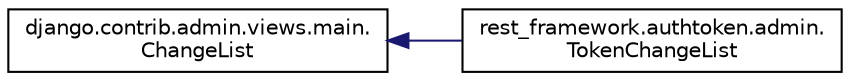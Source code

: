 digraph "Graphical Class Hierarchy"
{
 // LATEX_PDF_SIZE
  edge [fontname="Helvetica",fontsize="10",labelfontname="Helvetica",labelfontsize="10"];
  node [fontname="Helvetica",fontsize="10",shape=record];
  rankdir="LR";
  Node0 [label="django.contrib.admin.views.main.\lChangeList",height=0.2,width=0.4,color="black", fillcolor="white", style="filled",URL="$classdjango_1_1contrib_1_1admin_1_1views_1_1main_1_1_change_list.html",tooltip=" "];
  Node0 -> Node1 [dir="back",color="midnightblue",fontsize="10",style="solid",fontname="Helvetica"];
  Node1 [label="rest_framework.authtoken.admin.\lTokenChangeList",height=0.2,width=0.4,color="black", fillcolor="white", style="filled",URL="$classrest__framework_1_1authtoken_1_1admin_1_1_token_change_list.html",tooltip=" "];
}
